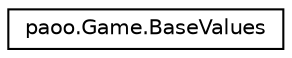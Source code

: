 digraph "Graphical Class Hierarchy"
{
 // LATEX_PDF_SIZE
  edge [fontname="Helvetica",fontsize="10",labelfontname="Helvetica",labelfontsize="10"];
  node [fontname="Helvetica",fontsize="10",shape=record];
  rankdir="LR";
  Node0 [label="paoo.Game.BaseValues",height=0.2,width=0.4,color="black", fillcolor="white", style="filled",URL="$classpaoo_1_1_game_1_1_base_values.html",tooltip=" "];
}
